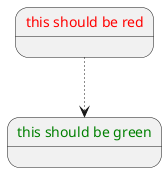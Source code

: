 {
  "sha1": "gc2x00fwkz6yxrgattqlrmlg4strsjo",
  "insertion": {
    "when": "2024-06-01T09:03:07.581Z",
    "url": "https://forum.plantuml.net/12358/cypher-not-working-properly",
    "user": "plantuml@gmail.com"
  }
}
@startuml
state "<color:red>this should be red</color>" as s1
state "<color:green>this should be green</color>" as s2

s1 -[dotted]-> s2
@enduml
